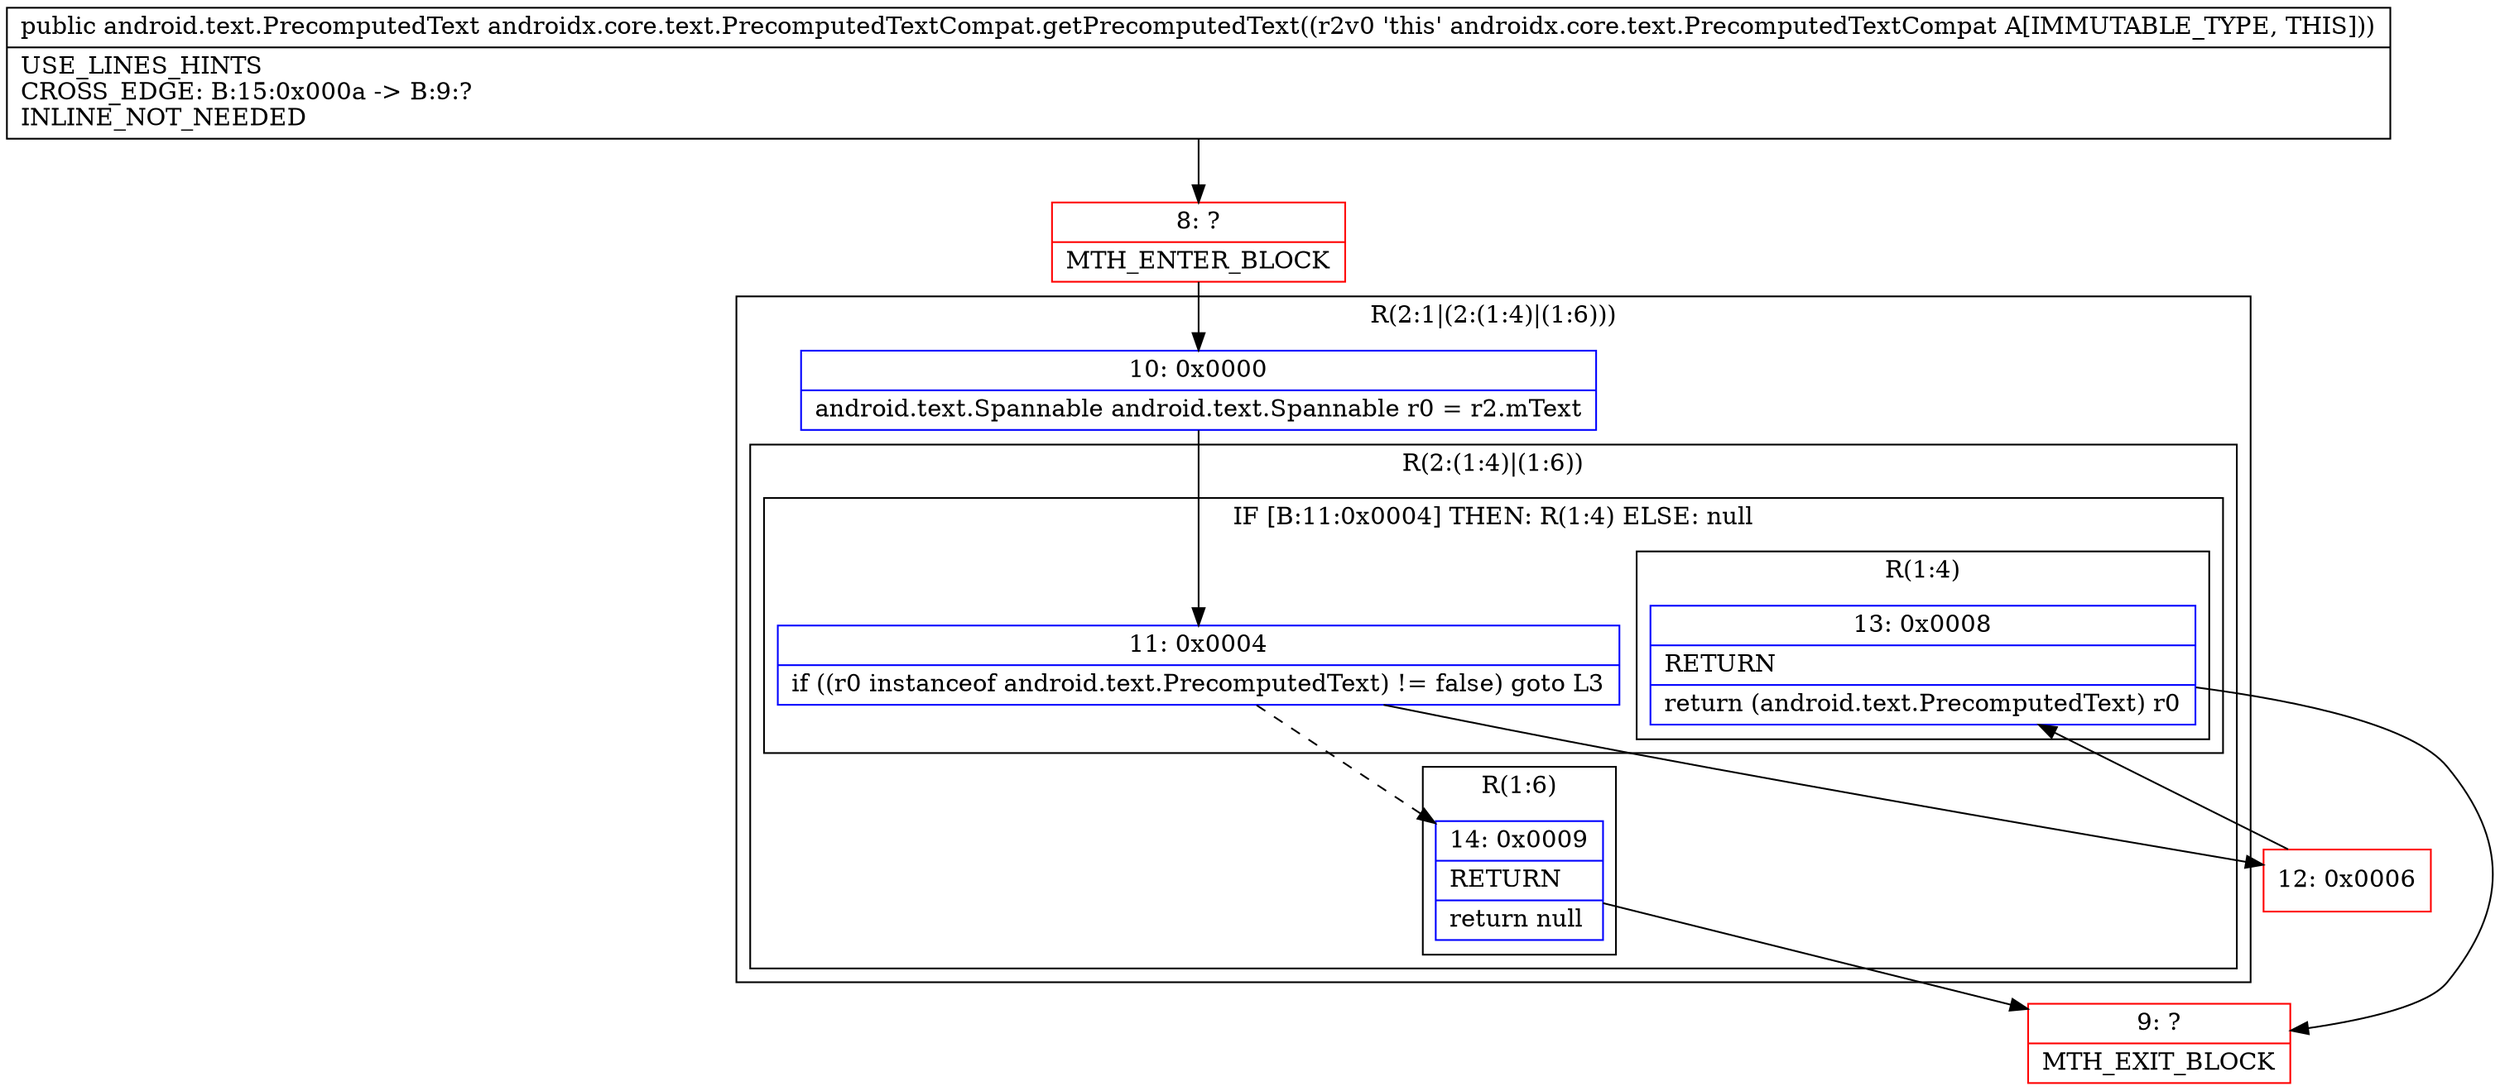 digraph "CFG forandroidx.core.text.PrecomputedTextCompat.getPrecomputedText()Landroid\/text\/PrecomputedText;" {
subgraph cluster_Region_528849260 {
label = "R(2:1|(2:(1:4)|(1:6)))";
node [shape=record,color=blue];
Node_10 [shape=record,label="{10\:\ 0x0000|android.text.Spannable android.text.Spannable r0 = r2.mText\l}"];
subgraph cluster_Region_1057442089 {
label = "R(2:(1:4)|(1:6))";
node [shape=record,color=blue];
subgraph cluster_IfRegion_1731878962 {
label = "IF [B:11:0x0004] THEN: R(1:4) ELSE: null";
node [shape=record,color=blue];
Node_11 [shape=record,label="{11\:\ 0x0004|if ((r0 instanceof android.text.PrecomputedText) != false) goto L3\l}"];
subgraph cluster_Region_2078059019 {
label = "R(1:4)";
node [shape=record,color=blue];
Node_13 [shape=record,label="{13\:\ 0x0008|RETURN\l|return (android.text.PrecomputedText) r0\l}"];
}
}
subgraph cluster_Region_547157735 {
label = "R(1:6)";
node [shape=record,color=blue];
Node_14 [shape=record,label="{14\:\ 0x0009|RETURN\l|return null\l}"];
}
}
}
Node_8 [shape=record,color=red,label="{8\:\ ?|MTH_ENTER_BLOCK\l}"];
Node_12 [shape=record,color=red,label="{12\:\ 0x0006}"];
Node_9 [shape=record,color=red,label="{9\:\ ?|MTH_EXIT_BLOCK\l}"];
MethodNode[shape=record,label="{public android.text.PrecomputedText androidx.core.text.PrecomputedTextCompat.getPrecomputedText((r2v0 'this' androidx.core.text.PrecomputedTextCompat A[IMMUTABLE_TYPE, THIS]))  | USE_LINES_HINTS\lCROSS_EDGE: B:15:0x000a \-\> B:9:?\lINLINE_NOT_NEEDED\l}"];
MethodNode -> Node_8;Node_10 -> Node_11;
Node_11 -> Node_12;
Node_11 -> Node_14[style=dashed];
Node_13 -> Node_9;
Node_14 -> Node_9;
Node_8 -> Node_10;
Node_12 -> Node_13;
}

